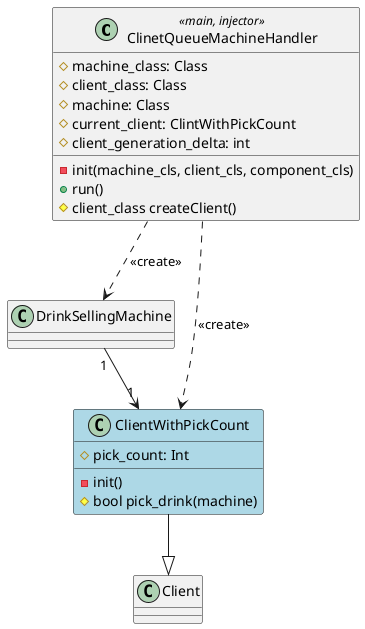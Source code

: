@startuml ext2

class ClinetQueueMachineHandler <<main, injector>> {
  # machine_class: Class
  # client_class: Class
  # machine: Class
  # current_client: ClintWithPickCount
  # client_generation_delta: int

  - init(machine_cls, client_cls, component_cls)
  + run()
  # client_class createClient()
}

class DrinkSellingMachine
class Client
class ClientWithPickCount #lightBlue {
  # pick_count: Int

  - init()
  # bool pick_drink(machine)
}

ClinetQueueMachineHandler ..> DrinkSellingMachine: <<create>>
ClinetQueueMachineHandler ..> ClientWithPickCount: <<create>>
ClientWithPickCount --|> Client
DrinkSellingMachine "1" --> "1" ClientWithPickCount

@enduml